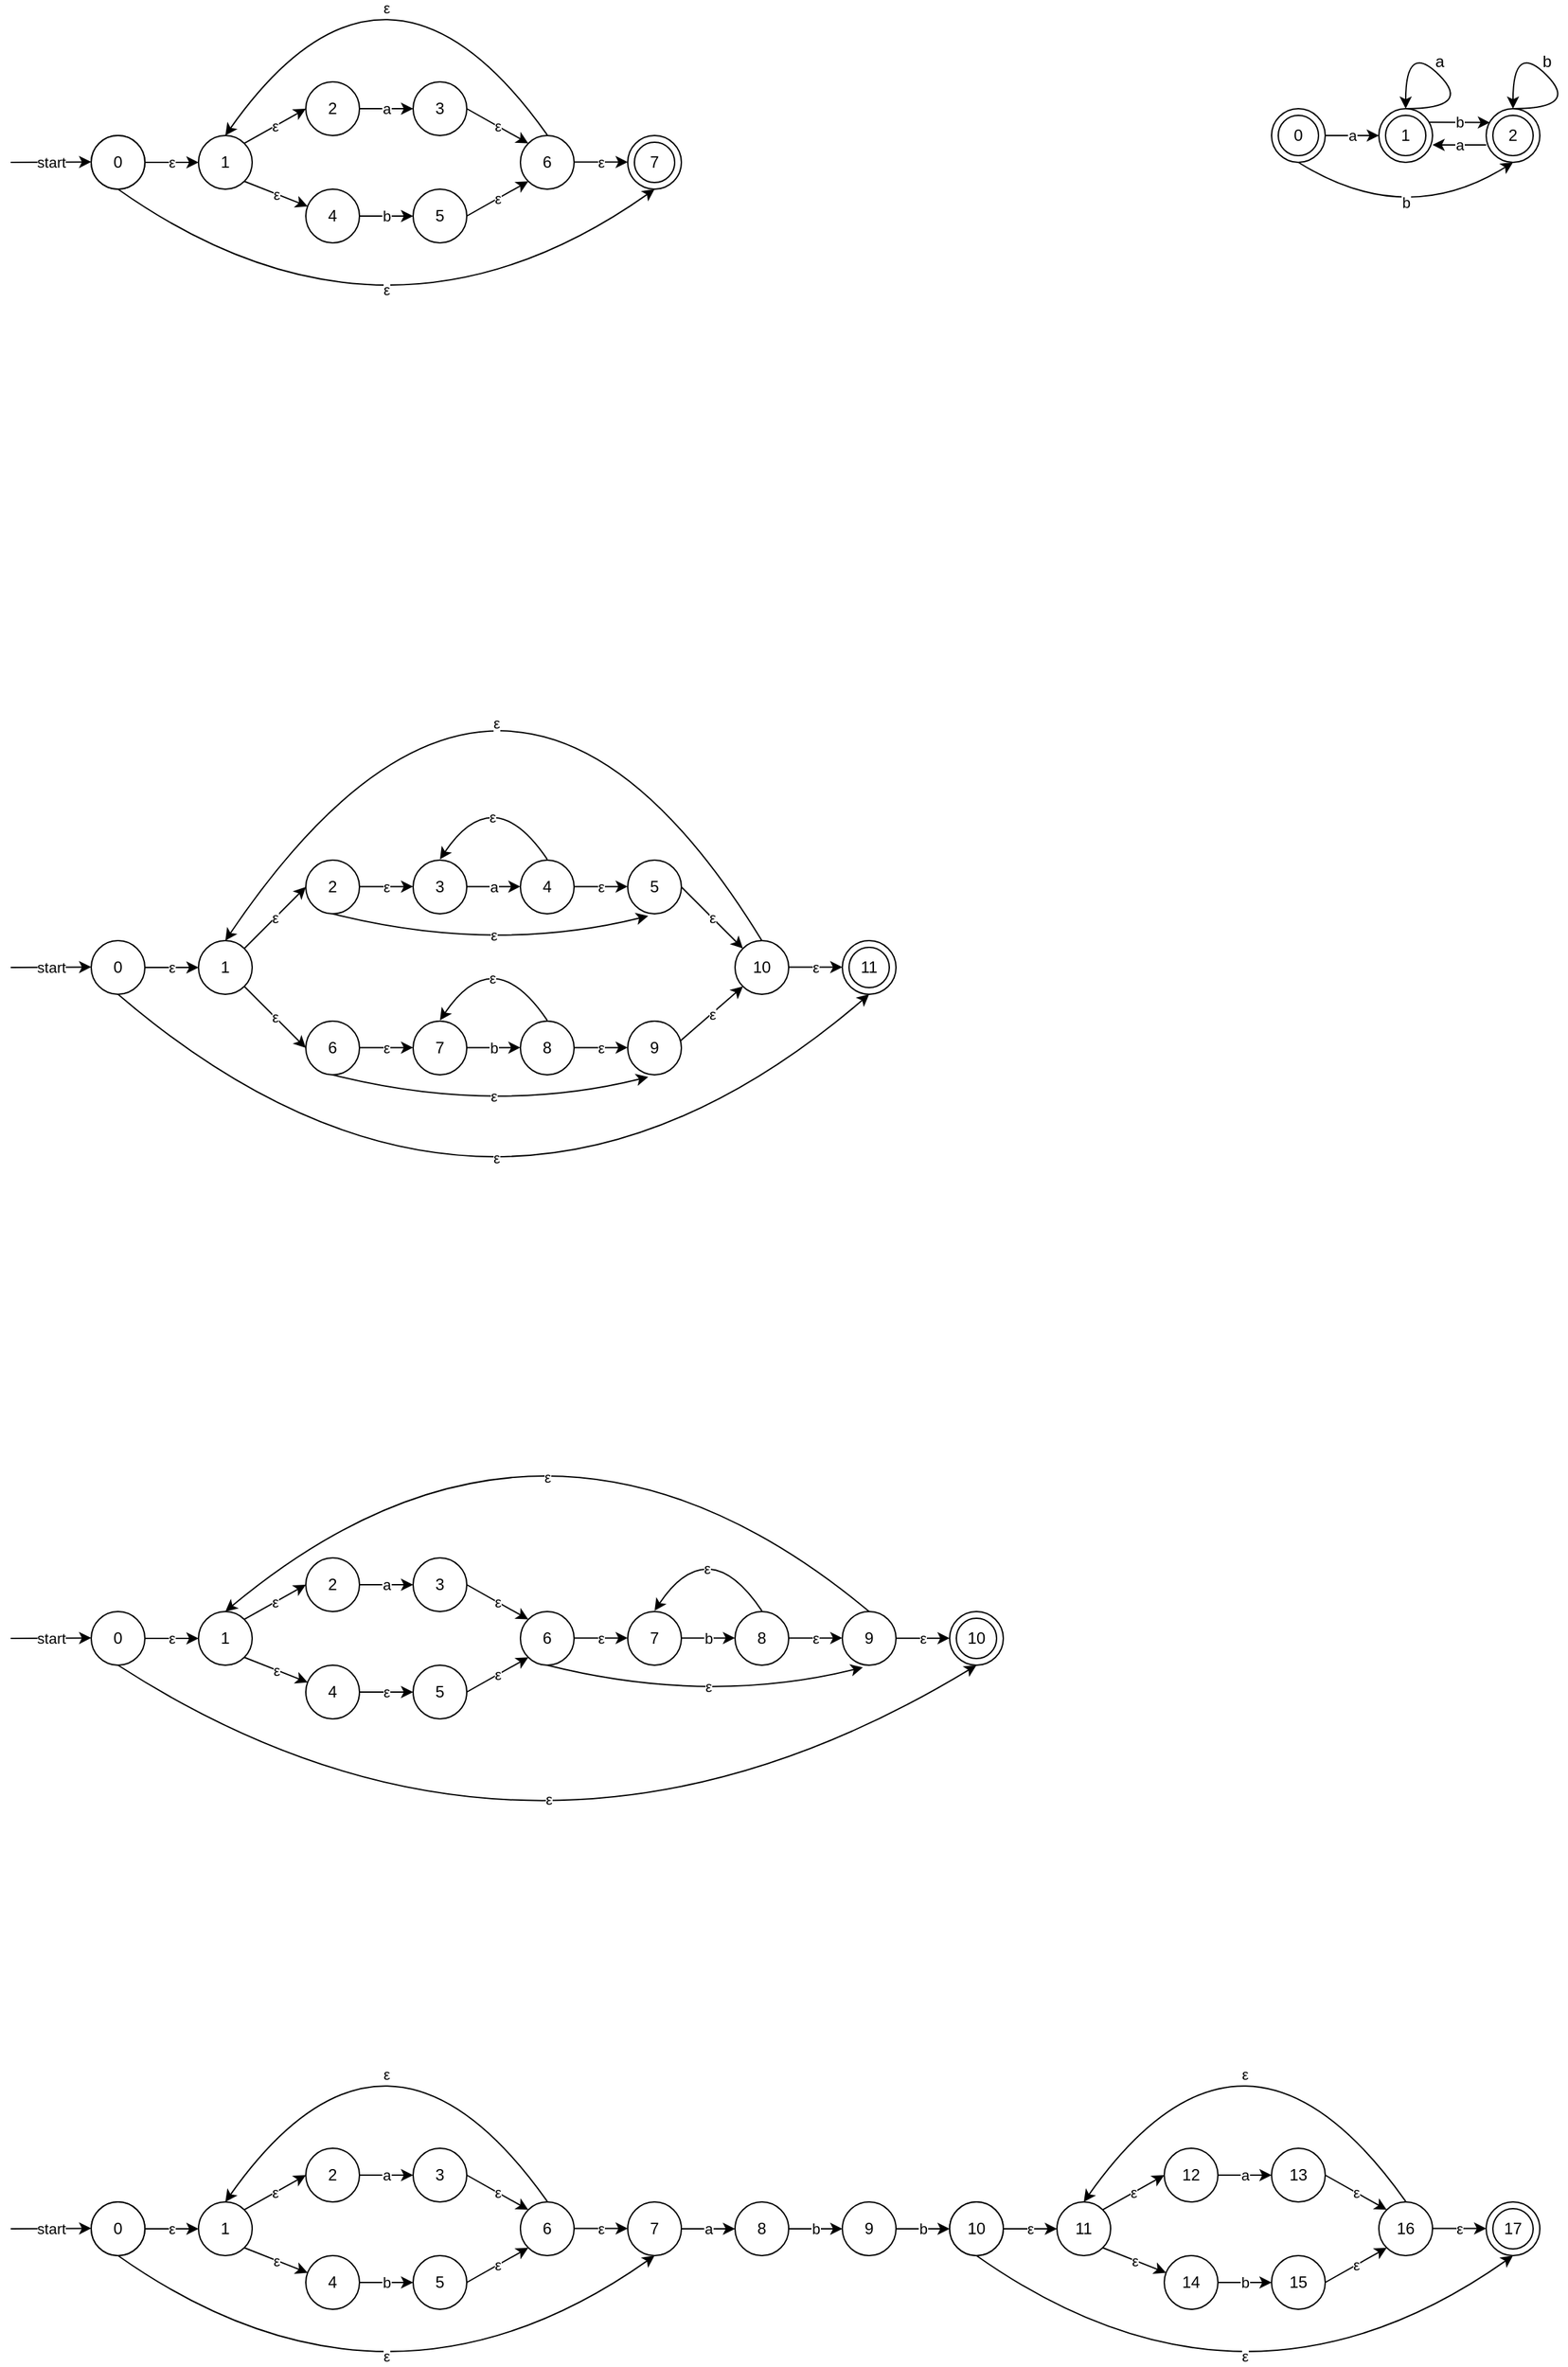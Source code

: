 <mxfile version="21.1.2" type="github">
  <diagram name="第 1 页" id="FzGQrjMJjPNIgCdw_Wz4">
    <mxGraphModel dx="366" dy="595" grid="1" gridSize="10" guides="1" tooltips="1" connect="1" arrows="1" fold="1" page="1" pageScale="1" pageWidth="827" pageHeight="1169" math="0" shadow="0">
      <root>
        <mxCell id="0" />
        <mxCell id="1" parent="0" />
        <mxCell id="OOd0eDpM8RUQgSAuVJhv-1" value="1" style="ellipse;whiteSpace=wrap;html=1;aspect=fixed;" parent="1" vertex="1">
          <mxGeometry x="200" y="140" width="40" height="40" as="geometry" />
        </mxCell>
        <mxCell id="OOd0eDpM8RUQgSAuVJhv-3" value="2" style="ellipse;whiteSpace=wrap;html=1;aspect=fixed;" parent="1" vertex="1">
          <mxGeometry x="280" y="100" width="40" height="40" as="geometry" />
        </mxCell>
        <mxCell id="OOd0eDpM8RUQgSAuVJhv-4" value="3" style="ellipse;whiteSpace=wrap;html=1;aspect=fixed;" parent="1" vertex="1">
          <mxGeometry x="360" y="100" width="40" height="40" as="geometry" />
        </mxCell>
        <mxCell id="OOd0eDpM8RUQgSAuVJhv-5" value="4" style="ellipse;whiteSpace=wrap;html=1;aspect=fixed;" parent="1" vertex="1">
          <mxGeometry x="280" y="180" width="40" height="40" as="geometry" />
        </mxCell>
        <mxCell id="OOd0eDpM8RUQgSAuVJhv-6" value="5" style="ellipse;whiteSpace=wrap;html=1;aspect=fixed;" parent="1" vertex="1">
          <mxGeometry x="360" y="180" width="40" height="40" as="geometry" />
        </mxCell>
        <mxCell id="OOd0eDpM8RUQgSAuVJhv-7" value="6" style="ellipse;whiteSpace=wrap;html=1;aspect=fixed;" parent="1" vertex="1">
          <mxGeometry x="440" y="140" width="40" height="40" as="geometry" />
        </mxCell>
        <mxCell id="OOd0eDpM8RUQgSAuVJhv-10" value="" style="endArrow=classic;html=1;rounded=0;entryX=0;entryY=0.5;entryDx=0;entryDy=0;exitX=1;exitY=0;exitDx=0;exitDy=0;" parent="1" source="OOd0eDpM8RUQgSAuVJhv-1" target="OOd0eDpM8RUQgSAuVJhv-3" edge="1">
          <mxGeometry relative="1" as="geometry">
            <mxPoint x="230" y="160" as="sourcePoint" />
            <mxPoint x="320" y="170" as="targetPoint" />
          </mxGeometry>
        </mxCell>
        <mxCell id="OOd0eDpM8RUQgSAuVJhv-11" value="ε" style="edgeLabel;resizable=0;html=1;align=center;verticalAlign=middle;" parent="OOd0eDpM8RUQgSAuVJhv-10" connectable="0" vertex="1">
          <mxGeometry relative="1" as="geometry" />
        </mxCell>
        <mxCell id="OOd0eDpM8RUQgSAuVJhv-12" value="" style="endArrow=classic;html=1;rounded=0;exitX=1;exitY=1;exitDx=0;exitDy=0;" parent="1" source="OOd0eDpM8RUQgSAuVJhv-1" target="OOd0eDpM8RUQgSAuVJhv-5" edge="1">
          <mxGeometry relative="1" as="geometry">
            <mxPoint x="234" y="173" as="sourcePoint" />
            <mxPoint x="280" y="147" as="targetPoint" />
          </mxGeometry>
        </mxCell>
        <mxCell id="OOd0eDpM8RUQgSAuVJhv-13" value="ε" style="edgeLabel;resizable=0;html=1;align=center;verticalAlign=middle;" parent="OOd0eDpM8RUQgSAuVJhv-12" connectable="0" vertex="1">
          <mxGeometry relative="1" as="geometry" />
        </mxCell>
        <mxCell id="OOd0eDpM8RUQgSAuVJhv-14" value="" style="endArrow=classic;html=1;rounded=0;entryX=0;entryY=0;entryDx=0;entryDy=0;exitX=1;exitY=0.5;exitDx=0;exitDy=0;" parent="1" source="OOd0eDpM8RUQgSAuVJhv-4" target="OOd0eDpM8RUQgSAuVJhv-7" edge="1">
          <mxGeometry relative="1" as="geometry">
            <mxPoint x="254" y="166" as="sourcePoint" />
            <mxPoint x="300" y="140" as="targetPoint" />
          </mxGeometry>
        </mxCell>
        <mxCell id="OOd0eDpM8RUQgSAuVJhv-15" value="ε" style="edgeLabel;resizable=0;html=1;align=center;verticalAlign=middle;" parent="OOd0eDpM8RUQgSAuVJhv-14" connectable="0" vertex="1">
          <mxGeometry relative="1" as="geometry" />
        </mxCell>
        <mxCell id="OOd0eDpM8RUQgSAuVJhv-16" value="" style="endArrow=classic;html=1;rounded=0;entryX=0;entryY=1;entryDx=0;entryDy=0;exitX=1;exitY=0.5;exitDx=0;exitDy=0;" parent="1" source="OOd0eDpM8RUQgSAuVJhv-6" target="OOd0eDpM8RUQgSAuVJhv-7" edge="1">
          <mxGeometry relative="1" as="geometry">
            <mxPoint x="264" y="176" as="sourcePoint" />
            <mxPoint x="310" y="150" as="targetPoint" />
          </mxGeometry>
        </mxCell>
        <mxCell id="OOd0eDpM8RUQgSAuVJhv-17" value="ε" style="edgeLabel;resizable=0;html=1;align=center;verticalAlign=middle;" parent="OOd0eDpM8RUQgSAuVJhv-16" connectable="0" vertex="1">
          <mxGeometry relative="1" as="geometry" />
        </mxCell>
        <mxCell id="OOd0eDpM8RUQgSAuVJhv-18" value="" style="endArrow=classic;html=1;rounded=0;entryX=0;entryY=0.5;entryDx=0;entryDy=0;exitX=1;exitY=0.5;exitDx=0;exitDy=0;" parent="1" source="OOd0eDpM8RUQgSAuVJhv-3" target="OOd0eDpM8RUQgSAuVJhv-4" edge="1">
          <mxGeometry relative="1" as="geometry">
            <mxPoint x="274" y="186" as="sourcePoint" />
            <mxPoint x="320" y="160" as="targetPoint" />
          </mxGeometry>
        </mxCell>
        <mxCell id="OOd0eDpM8RUQgSAuVJhv-19" value="a" style="edgeLabel;resizable=0;html=1;align=center;verticalAlign=middle;" parent="OOd0eDpM8RUQgSAuVJhv-18" connectable="0" vertex="1">
          <mxGeometry relative="1" as="geometry" />
        </mxCell>
        <mxCell id="OOd0eDpM8RUQgSAuVJhv-20" value="" style="endArrow=classic;html=1;rounded=0;entryX=0;entryY=0.5;entryDx=0;entryDy=0;" parent="1" target="OOd0eDpM8RUQgSAuVJhv-6" edge="1">
          <mxGeometry relative="1" as="geometry">
            <mxPoint x="320" y="200" as="sourcePoint" />
            <mxPoint x="330" y="170" as="targetPoint" />
          </mxGeometry>
        </mxCell>
        <mxCell id="OOd0eDpM8RUQgSAuVJhv-21" value="b" style="edgeLabel;resizable=0;html=1;align=center;verticalAlign=middle;" parent="OOd0eDpM8RUQgSAuVJhv-20" connectable="0" vertex="1">
          <mxGeometry relative="1" as="geometry" />
        </mxCell>
        <mxCell id="OOd0eDpM8RUQgSAuVJhv-22" value="" style="ellipse;whiteSpace=wrap;html=1;aspect=fixed;" parent="1" vertex="1">
          <mxGeometry x="120" y="140" width="40" height="40" as="geometry" />
        </mxCell>
        <mxCell id="OOd0eDpM8RUQgSAuVJhv-24" value="" style="ellipse;whiteSpace=wrap;html=1;aspect=fixed;" parent="1" vertex="1">
          <mxGeometry x="520" y="140" width="40" height="40" as="geometry" />
        </mxCell>
        <mxCell id="OOd0eDpM8RUQgSAuVJhv-23" value="7" style="ellipse;whiteSpace=wrap;html=1;aspect=fixed;" parent="1" vertex="1">
          <mxGeometry x="525" y="145" width="30" height="30" as="geometry" />
        </mxCell>
        <mxCell id="OOd0eDpM8RUQgSAuVJhv-25" value="" style="endArrow=classic;html=1;rounded=0;" parent="1" edge="1">
          <mxGeometry relative="1" as="geometry">
            <mxPoint x="160" y="160" as="sourcePoint" />
            <mxPoint x="200" y="160" as="targetPoint" />
          </mxGeometry>
        </mxCell>
        <mxCell id="OOd0eDpM8RUQgSAuVJhv-26" value="ε" style="edgeLabel;resizable=0;html=1;align=center;verticalAlign=middle;" parent="OOd0eDpM8RUQgSAuVJhv-25" connectable="0" vertex="1">
          <mxGeometry relative="1" as="geometry" />
        </mxCell>
        <mxCell id="OOd0eDpM8RUQgSAuVJhv-27" value="" style="endArrow=classic;html=1;rounded=0;" parent="1" edge="1">
          <mxGeometry relative="1" as="geometry">
            <mxPoint x="480" y="159.8" as="sourcePoint" />
            <mxPoint x="520" y="159.8" as="targetPoint" />
          </mxGeometry>
        </mxCell>
        <mxCell id="OOd0eDpM8RUQgSAuVJhv-28" value="ε" style="edgeLabel;resizable=0;html=1;align=center;verticalAlign=middle;" parent="OOd0eDpM8RUQgSAuVJhv-27" connectable="0" vertex="1">
          <mxGeometry relative="1" as="geometry" />
        </mxCell>
        <mxCell id="OOd0eDpM8RUQgSAuVJhv-29" value="" style="endArrow=classic;html=1;entryX=0.5;entryY=0;entryDx=0;entryDy=0;curved=1;" parent="1" target="OOd0eDpM8RUQgSAuVJhv-1" edge="1">
          <mxGeometry relative="1" as="geometry">
            <mxPoint x="460" y="139.6" as="sourcePoint" />
            <mxPoint x="500" y="139.6" as="targetPoint" />
            <Array as="points">
              <mxPoint x="340" y="-30" />
            </Array>
          </mxGeometry>
        </mxCell>
        <mxCell id="OOd0eDpM8RUQgSAuVJhv-30" value="ε" style="edgeLabel;resizable=0;html=1;align=center;verticalAlign=middle;" parent="OOd0eDpM8RUQgSAuVJhv-29" connectable="0" vertex="1">
          <mxGeometry relative="1" as="geometry">
            <mxPoint y="75" as="offset" />
          </mxGeometry>
        </mxCell>
        <mxCell id="OOd0eDpM8RUQgSAuVJhv-31" value="" style="endArrow=classic;html=1;exitX=0.5;exitY=1;exitDx=0;exitDy=0;entryX=0.5;entryY=1;entryDx=0;entryDy=0;curved=1;" parent="1" source="OOd0eDpM8RUQgSAuVJhv-22" target="OOd0eDpM8RUQgSAuVJhv-24" edge="1">
          <mxGeometry relative="1" as="geometry">
            <mxPoint x="260" y="131" as="sourcePoint" />
            <mxPoint x="360" y="131" as="targetPoint" />
            <Array as="points">
              <mxPoint x="340" y="321" />
            </Array>
          </mxGeometry>
        </mxCell>
        <mxCell id="OOd0eDpM8RUQgSAuVJhv-32" value="ε" style="edgeLabel;resizable=0;html=1;align=center;verticalAlign=middle;" parent="OOd0eDpM8RUQgSAuVJhv-31" connectable="0" vertex="1">
          <mxGeometry relative="1" as="geometry">
            <mxPoint y="-66" as="offset" />
          </mxGeometry>
        </mxCell>
        <mxCell id="OOd0eDpM8RUQgSAuVJhv-33" value="" style="endArrow=classic;html=1;rounded=0;" parent="1" edge="1">
          <mxGeometry relative="1" as="geometry">
            <mxPoint x="60" y="160" as="sourcePoint" />
            <mxPoint x="120" y="159.66" as="targetPoint" />
          </mxGeometry>
        </mxCell>
        <mxCell id="OOd0eDpM8RUQgSAuVJhv-34" value="start" style="edgeLabel;resizable=0;html=1;align=center;verticalAlign=middle;" parent="OOd0eDpM8RUQgSAuVJhv-33" connectable="0" vertex="1">
          <mxGeometry relative="1" as="geometry">
            <mxPoint as="offset" />
          </mxGeometry>
        </mxCell>
        <mxCell id="OOd0eDpM8RUQgSAuVJhv-121" value="start" style="edgeLabel;resizable=0;html=1;align=center;verticalAlign=middle;" parent="OOd0eDpM8RUQgSAuVJhv-33" connectable="0" vertex="1">
          <mxGeometry relative="1" as="geometry">
            <mxPoint as="offset" />
          </mxGeometry>
        </mxCell>
        <mxCell id="OOd0eDpM8RUQgSAuVJhv-65" value="3" style="ellipse;whiteSpace=wrap;html=1;aspect=fixed;" parent="1" vertex="1">
          <mxGeometry x="360" y="680.0" width="40" height="40" as="geometry" />
        </mxCell>
        <mxCell id="OOd0eDpM8RUQgSAuVJhv-66" value="4" style="ellipse;whiteSpace=wrap;html=1;aspect=fixed;" parent="1" vertex="1">
          <mxGeometry x="440" y="680.0" width="40" height="40" as="geometry" />
        </mxCell>
        <mxCell id="OOd0eDpM8RUQgSAuVJhv-67" value="" style="endArrow=classic;html=1;rounded=0;entryX=0;entryY=0.5;entryDx=0;entryDy=0;exitX=1;exitY=0.5;exitDx=0;exitDy=0;" parent="1" edge="1">
          <mxGeometry relative="1" as="geometry">
            <mxPoint x="400" y="699.71" as="sourcePoint" />
            <mxPoint x="440" y="699.71" as="targetPoint" />
          </mxGeometry>
        </mxCell>
        <mxCell id="OOd0eDpM8RUQgSAuVJhv-68" value="a" style="edgeLabel;resizable=0;html=1;align=center;verticalAlign=middle;" parent="OOd0eDpM8RUQgSAuVJhv-67" connectable="0" vertex="1">
          <mxGeometry relative="1" as="geometry" />
        </mxCell>
        <mxCell id="OOd0eDpM8RUQgSAuVJhv-69" value="2" style="ellipse;whiteSpace=wrap;html=1;aspect=fixed;" parent="1" vertex="1">
          <mxGeometry x="280" y="680.0" width="40" height="40" as="geometry" />
        </mxCell>
        <mxCell id="OOd0eDpM8RUQgSAuVJhv-70" value="5" style="ellipse;whiteSpace=wrap;html=1;aspect=fixed;" parent="1" vertex="1">
          <mxGeometry x="520" y="680.0" width="40" height="40" as="geometry" />
        </mxCell>
        <mxCell id="OOd0eDpM8RUQgSAuVJhv-72" value="" style="endArrow=classic;html=1;rounded=0;" parent="1" edge="1">
          <mxGeometry relative="1" as="geometry">
            <mxPoint x="320" y="699.71" as="sourcePoint" />
            <mxPoint x="360" y="699.71" as="targetPoint" />
          </mxGeometry>
        </mxCell>
        <mxCell id="OOd0eDpM8RUQgSAuVJhv-73" value="ε" style="edgeLabel;resizable=0;html=1;align=center;verticalAlign=middle;" parent="OOd0eDpM8RUQgSAuVJhv-72" connectable="0" vertex="1">
          <mxGeometry relative="1" as="geometry" />
        </mxCell>
        <mxCell id="OOd0eDpM8RUQgSAuVJhv-74" value="" style="endArrow=classic;html=1;rounded=0;" parent="1" edge="1">
          <mxGeometry relative="1" as="geometry">
            <mxPoint x="480" y="699.71" as="sourcePoint" />
            <mxPoint x="520" y="699.71" as="targetPoint" />
          </mxGeometry>
        </mxCell>
        <mxCell id="OOd0eDpM8RUQgSAuVJhv-75" value="ε" style="edgeLabel;resizable=0;html=1;align=center;verticalAlign=middle;" parent="OOd0eDpM8RUQgSAuVJhv-74" connectable="0" vertex="1">
          <mxGeometry relative="1" as="geometry" />
        </mxCell>
        <mxCell id="OOd0eDpM8RUQgSAuVJhv-79" value="" style="endArrow=classic;html=1;exitX=0.5;exitY=0;exitDx=0;exitDy=0;entryX=0.5;entryY=0;entryDx=0;entryDy=0;curved=1;" parent="1" edge="1">
          <mxGeometry relative="1" as="geometry">
            <mxPoint x="460" y="679.43" as="sourcePoint" />
            <mxPoint x="380" y="679.43" as="targetPoint" />
            <Array as="points">
              <mxPoint x="420" y="620" />
            </Array>
          </mxGeometry>
        </mxCell>
        <mxCell id="OOd0eDpM8RUQgSAuVJhv-80" value="ε" style="edgeLabel;resizable=0;html=1;align=center;verticalAlign=middle;" parent="OOd0eDpM8RUQgSAuVJhv-79" connectable="0" vertex="1">
          <mxGeometry relative="1" as="geometry">
            <mxPoint x="-1" y="28" as="offset" />
          </mxGeometry>
        </mxCell>
        <mxCell id="OOd0eDpM8RUQgSAuVJhv-81" value="" style="endArrow=classic;html=1;entryX=0.382;entryY=1.039;entryDx=0;entryDy=0;entryPerimeter=0;curved=1;" parent="1" target="OOd0eDpM8RUQgSAuVJhv-70" edge="1">
          <mxGeometry relative="1" as="geometry">
            <mxPoint x="300" y="720" as="sourcePoint" />
            <mxPoint x="400" y="720" as="targetPoint" />
            <Array as="points">
              <mxPoint x="420" y="750" />
            </Array>
          </mxGeometry>
        </mxCell>
        <mxCell id="OOd0eDpM8RUQgSAuVJhv-82" value="ε" style="edgeLabel;resizable=0;html=1;align=center;verticalAlign=middle;" parent="OOd0eDpM8RUQgSAuVJhv-81" connectable="0" vertex="1">
          <mxGeometry relative="1" as="geometry">
            <mxPoint x="2" y="-14" as="offset" />
          </mxGeometry>
        </mxCell>
        <mxCell id="OOd0eDpM8RUQgSAuVJhv-96" value="7" style="ellipse;whiteSpace=wrap;html=1;aspect=fixed;" parent="1" vertex="1">
          <mxGeometry x="360" y="800.0" width="40" height="40" as="geometry" />
        </mxCell>
        <mxCell id="OOd0eDpM8RUQgSAuVJhv-97" value="8" style="ellipse;whiteSpace=wrap;html=1;aspect=fixed;" parent="1" vertex="1">
          <mxGeometry x="440" y="800.0" width="40" height="40" as="geometry" />
        </mxCell>
        <mxCell id="OOd0eDpM8RUQgSAuVJhv-98" value="" style="endArrow=classic;html=1;rounded=0;entryX=0;entryY=0.5;entryDx=0;entryDy=0;exitX=1;exitY=0.5;exitDx=0;exitDy=0;" parent="1" edge="1">
          <mxGeometry relative="1" as="geometry">
            <mxPoint x="400" y="819.71" as="sourcePoint" />
            <mxPoint x="440" y="819.71" as="targetPoint" />
          </mxGeometry>
        </mxCell>
        <mxCell id="OOd0eDpM8RUQgSAuVJhv-99" value="b" style="edgeLabel;resizable=0;html=1;align=center;verticalAlign=middle;" parent="OOd0eDpM8RUQgSAuVJhv-98" connectable="0" vertex="1">
          <mxGeometry relative="1" as="geometry" />
        </mxCell>
        <mxCell id="OOd0eDpM8RUQgSAuVJhv-100" value="6" style="ellipse;whiteSpace=wrap;html=1;aspect=fixed;" parent="1" vertex="1">
          <mxGeometry x="280" y="800.0" width="40" height="40" as="geometry" />
        </mxCell>
        <mxCell id="OOd0eDpM8RUQgSAuVJhv-101" value="9" style="ellipse;whiteSpace=wrap;html=1;aspect=fixed;" parent="1" vertex="1">
          <mxGeometry x="520" y="800.0" width="40" height="40" as="geometry" />
        </mxCell>
        <mxCell id="OOd0eDpM8RUQgSAuVJhv-102" value="" style="endArrow=classic;html=1;rounded=0;" parent="1" edge="1">
          <mxGeometry relative="1" as="geometry">
            <mxPoint x="320" y="819.71" as="sourcePoint" />
            <mxPoint x="360" y="819.71" as="targetPoint" />
          </mxGeometry>
        </mxCell>
        <mxCell id="OOd0eDpM8RUQgSAuVJhv-103" value="ε" style="edgeLabel;resizable=0;html=1;align=center;verticalAlign=middle;" parent="OOd0eDpM8RUQgSAuVJhv-102" connectable="0" vertex="1">
          <mxGeometry relative="1" as="geometry" />
        </mxCell>
        <mxCell id="OOd0eDpM8RUQgSAuVJhv-104" value="" style="endArrow=classic;html=1;rounded=0;" parent="1" edge="1">
          <mxGeometry relative="1" as="geometry">
            <mxPoint x="480" y="819.71" as="sourcePoint" />
            <mxPoint x="520" y="819.71" as="targetPoint" />
          </mxGeometry>
        </mxCell>
        <mxCell id="OOd0eDpM8RUQgSAuVJhv-105" value="ε" style="edgeLabel;resizable=0;html=1;align=center;verticalAlign=middle;" parent="OOd0eDpM8RUQgSAuVJhv-104" connectable="0" vertex="1">
          <mxGeometry relative="1" as="geometry" />
        </mxCell>
        <mxCell id="OOd0eDpM8RUQgSAuVJhv-106" value="" style="endArrow=classic;html=1;exitX=0.5;exitY=0;exitDx=0;exitDy=0;entryX=0.5;entryY=0;entryDx=0;entryDy=0;curved=1;" parent="1" edge="1">
          <mxGeometry relative="1" as="geometry">
            <mxPoint x="460" y="799.43" as="sourcePoint" />
            <mxPoint x="380" y="799.43" as="targetPoint" />
            <Array as="points">
              <mxPoint x="420" y="740" />
            </Array>
          </mxGeometry>
        </mxCell>
        <mxCell id="OOd0eDpM8RUQgSAuVJhv-107" value="ε" style="edgeLabel;resizable=0;html=1;align=center;verticalAlign=middle;" parent="OOd0eDpM8RUQgSAuVJhv-106" connectable="0" vertex="1">
          <mxGeometry relative="1" as="geometry">
            <mxPoint x="-1" y="28" as="offset" />
          </mxGeometry>
        </mxCell>
        <mxCell id="OOd0eDpM8RUQgSAuVJhv-108" value="" style="endArrow=classic;html=1;entryX=0.382;entryY=1.039;entryDx=0;entryDy=0;entryPerimeter=0;curved=1;" parent="1" target="OOd0eDpM8RUQgSAuVJhv-101" edge="1">
          <mxGeometry relative="1" as="geometry">
            <mxPoint x="300" y="840" as="sourcePoint" />
            <mxPoint x="400" y="840" as="targetPoint" />
            <Array as="points">
              <mxPoint x="420" y="870" />
            </Array>
          </mxGeometry>
        </mxCell>
        <mxCell id="OOd0eDpM8RUQgSAuVJhv-109" value="ε" style="edgeLabel;resizable=0;html=1;align=center;verticalAlign=middle;" parent="OOd0eDpM8RUQgSAuVJhv-108" connectable="0" vertex="1">
          <mxGeometry relative="1" as="geometry">
            <mxPoint x="2" y="-14" as="offset" />
          </mxGeometry>
        </mxCell>
        <mxCell id="OOd0eDpM8RUQgSAuVJhv-110" value="1" style="ellipse;whiteSpace=wrap;html=1;aspect=fixed;" parent="1" vertex="1">
          <mxGeometry x="200" y="740" width="40" height="40" as="geometry" />
        </mxCell>
        <mxCell id="OOd0eDpM8RUQgSAuVJhv-111" value="" style="endArrow=classic;html=1;rounded=0;entryX=0;entryY=0.5;entryDx=0;entryDy=0;exitX=1;exitY=0;exitDx=0;exitDy=0;" parent="1" source="OOd0eDpM8RUQgSAuVJhv-110" target="OOd0eDpM8RUQgSAuVJhv-69" edge="1">
          <mxGeometry relative="1" as="geometry">
            <mxPoint x="210" y="760" as="sourcePoint" />
            <mxPoint x="260" y="720" as="targetPoint" />
          </mxGeometry>
        </mxCell>
        <mxCell id="OOd0eDpM8RUQgSAuVJhv-112" value="ε" style="edgeLabel;resizable=0;html=1;align=center;verticalAlign=middle;" parent="OOd0eDpM8RUQgSAuVJhv-111" connectable="0" vertex="1">
          <mxGeometry relative="1" as="geometry" />
        </mxCell>
        <mxCell id="OOd0eDpM8RUQgSAuVJhv-113" value="" style="endArrow=classic;html=1;rounded=0;exitX=1;exitY=1;exitDx=0;exitDy=0;entryX=0;entryY=0.5;entryDx=0;entryDy=0;" parent="1" source="OOd0eDpM8RUQgSAuVJhv-110" target="OOd0eDpM8RUQgSAuVJhv-100" edge="1">
          <mxGeometry relative="1" as="geometry">
            <mxPoint x="214" y="773" as="sourcePoint" />
            <mxPoint x="261" y="793" as="targetPoint" />
          </mxGeometry>
        </mxCell>
        <mxCell id="OOd0eDpM8RUQgSAuVJhv-114" value="ε" style="edgeLabel;resizable=0;html=1;align=center;verticalAlign=middle;" parent="OOd0eDpM8RUQgSAuVJhv-113" connectable="0" vertex="1">
          <mxGeometry relative="1" as="geometry" />
        </mxCell>
        <mxCell id="OOd0eDpM8RUQgSAuVJhv-115" value="10" style="ellipse;whiteSpace=wrap;html=1;aspect=fixed;" parent="1" vertex="1">
          <mxGeometry x="600" y="740" width="40" height="40" as="geometry" />
        </mxCell>
        <mxCell id="OOd0eDpM8RUQgSAuVJhv-116" value="" style="endArrow=classic;html=1;rounded=0;entryX=0;entryY=0;entryDx=0;entryDy=0;exitX=1;exitY=0.5;exitDx=0;exitDy=0;" parent="1" source="OOd0eDpM8RUQgSAuVJhv-70" target="OOd0eDpM8RUQgSAuVJhv-115" edge="1">
          <mxGeometry relative="1" as="geometry">
            <mxPoint x="570" y="720" as="sourcePoint" />
            <mxPoint x="470" y="740" as="targetPoint" />
          </mxGeometry>
        </mxCell>
        <mxCell id="OOd0eDpM8RUQgSAuVJhv-117" value="ε" style="edgeLabel;resizable=0;html=1;align=center;verticalAlign=middle;" parent="OOd0eDpM8RUQgSAuVJhv-116" connectable="0" vertex="1">
          <mxGeometry relative="1" as="geometry" />
        </mxCell>
        <mxCell id="OOd0eDpM8RUQgSAuVJhv-118" value="" style="endArrow=classic;html=1;rounded=0;entryX=0;entryY=1;entryDx=0;entryDy=0;exitX=0.982;exitY=0.368;exitDx=0;exitDy=0;exitPerimeter=0;" parent="1" source="OOd0eDpM8RUQgSAuVJhv-101" target="OOd0eDpM8RUQgSAuVJhv-115" edge="1">
          <mxGeometry relative="1" as="geometry">
            <mxPoint x="570" y="800" as="sourcePoint" />
            <mxPoint x="480" y="750" as="targetPoint" />
          </mxGeometry>
        </mxCell>
        <mxCell id="OOd0eDpM8RUQgSAuVJhv-119" value="ε" style="edgeLabel;resizable=0;html=1;align=center;verticalAlign=middle;" parent="OOd0eDpM8RUQgSAuVJhv-118" connectable="0" vertex="1">
          <mxGeometry relative="1" as="geometry" />
        </mxCell>
        <mxCell id="OOd0eDpM8RUQgSAuVJhv-120" value="0" style="ellipse;whiteSpace=wrap;html=1;aspect=fixed;" parent="1" vertex="1">
          <mxGeometry x="120" y="140" width="40" height="40" as="geometry" />
        </mxCell>
        <mxCell id="OOd0eDpM8RUQgSAuVJhv-122" value="" style="endArrow=classic;html=1;rounded=0;" parent="1" edge="1">
          <mxGeometry relative="1" as="geometry">
            <mxPoint x="160" y="760" as="sourcePoint" />
            <mxPoint x="200" y="760" as="targetPoint" />
          </mxGeometry>
        </mxCell>
        <mxCell id="OOd0eDpM8RUQgSAuVJhv-123" value="ε" style="edgeLabel;resizable=0;html=1;align=center;verticalAlign=middle;" parent="OOd0eDpM8RUQgSAuVJhv-122" connectable="0" vertex="1">
          <mxGeometry relative="1" as="geometry" />
        </mxCell>
        <mxCell id="OOd0eDpM8RUQgSAuVJhv-124" value="" style="endArrow=classic;html=1;rounded=0;" parent="1" edge="1">
          <mxGeometry relative="1" as="geometry">
            <mxPoint x="60" y="760" as="sourcePoint" />
            <mxPoint x="120" y="759.66" as="targetPoint" />
          </mxGeometry>
        </mxCell>
        <mxCell id="OOd0eDpM8RUQgSAuVJhv-125" value="start" style="edgeLabel;resizable=0;html=1;align=center;verticalAlign=middle;" parent="OOd0eDpM8RUQgSAuVJhv-124" connectable="0" vertex="1">
          <mxGeometry relative="1" as="geometry">
            <mxPoint as="offset" />
          </mxGeometry>
        </mxCell>
        <mxCell id="OOd0eDpM8RUQgSAuVJhv-126" value="start" style="edgeLabel;resizable=0;html=1;align=center;verticalAlign=middle;" parent="OOd0eDpM8RUQgSAuVJhv-124" connectable="0" vertex="1">
          <mxGeometry relative="1" as="geometry">
            <mxPoint as="offset" />
          </mxGeometry>
        </mxCell>
        <mxCell id="OOd0eDpM8RUQgSAuVJhv-127" value="0" style="ellipse;whiteSpace=wrap;html=1;aspect=fixed;" parent="1" vertex="1">
          <mxGeometry x="120" y="740" width="40" height="40" as="geometry" />
        </mxCell>
        <mxCell id="OOd0eDpM8RUQgSAuVJhv-128" value="" style="ellipse;whiteSpace=wrap;html=1;aspect=fixed;" parent="1" vertex="1">
          <mxGeometry x="680" y="740" width="40" height="40" as="geometry" />
        </mxCell>
        <mxCell id="OOd0eDpM8RUQgSAuVJhv-129" value="11" style="ellipse;whiteSpace=wrap;html=1;aspect=fixed;" parent="1" vertex="1">
          <mxGeometry x="685" y="745" width="30" height="30" as="geometry" />
        </mxCell>
        <mxCell id="OOd0eDpM8RUQgSAuVJhv-130" value="" style="endArrow=classic;html=1;rounded=0;" parent="1" edge="1">
          <mxGeometry relative="1" as="geometry">
            <mxPoint x="640" y="759.8" as="sourcePoint" />
            <mxPoint x="680" y="759.8" as="targetPoint" />
          </mxGeometry>
        </mxCell>
        <mxCell id="OOd0eDpM8RUQgSAuVJhv-131" value="ε" style="edgeLabel;resizable=0;html=1;align=center;verticalAlign=middle;" parent="OOd0eDpM8RUQgSAuVJhv-130" connectable="0" vertex="1">
          <mxGeometry relative="1" as="geometry" />
        </mxCell>
        <mxCell id="OOd0eDpM8RUQgSAuVJhv-132" value="" style="endArrow=classic;html=1;exitX=0.5;exitY=0;exitDx=0;exitDy=0;entryX=0.5;entryY=0;entryDx=0;entryDy=0;curved=1;" parent="1" source="OOd0eDpM8RUQgSAuVJhv-115" target="OOd0eDpM8RUQgSAuVJhv-110" edge="1">
          <mxGeometry relative="1" as="geometry">
            <mxPoint x="330" y="550" as="sourcePoint" />
            <mxPoint x="430" y="550" as="targetPoint" />
            <Array as="points">
              <mxPoint x="430" y="430" />
            </Array>
          </mxGeometry>
        </mxCell>
        <mxCell id="OOd0eDpM8RUQgSAuVJhv-133" value="ε" style="edgeLabel;resizable=0;html=1;align=center;verticalAlign=middle;" parent="OOd0eDpM8RUQgSAuVJhv-132" connectable="0" vertex="1">
          <mxGeometry relative="1" as="geometry">
            <mxPoint x="-5" y="143" as="offset" />
          </mxGeometry>
        </mxCell>
        <mxCell id="OOd0eDpM8RUQgSAuVJhv-134" value="" style="endArrow=classic;html=1;entryX=0.5;entryY=1;entryDx=0;entryDy=0;curved=1;exitX=0.5;exitY=1;exitDx=0;exitDy=0;" parent="1" source="OOd0eDpM8RUQgSAuVJhv-127" target="OOd0eDpM8RUQgSAuVJhv-128" edge="1">
          <mxGeometry relative="1" as="geometry">
            <mxPoint x="120" y="780" as="sourcePoint" />
            <mxPoint x="220" y="780" as="targetPoint" />
            <Array as="points">
              <mxPoint x="420" y="1020" />
            </Array>
          </mxGeometry>
        </mxCell>
        <mxCell id="OOd0eDpM8RUQgSAuVJhv-135" value="ε" style="edgeLabel;resizable=0;html=1;align=center;verticalAlign=middle;" parent="OOd0eDpM8RUQgSAuVJhv-134" connectable="0" vertex="1">
          <mxGeometry relative="1" as="geometry">
            <mxPoint x="2" y="-118" as="offset" />
          </mxGeometry>
        </mxCell>
        <mxCell id="OOd0eDpM8RUQgSAuVJhv-137" value="1" style="ellipse;whiteSpace=wrap;html=1;aspect=fixed;" parent="1" vertex="1">
          <mxGeometry x="200" y="1240" width="40" height="40" as="geometry" />
        </mxCell>
        <mxCell id="OOd0eDpM8RUQgSAuVJhv-138" value="2" style="ellipse;whiteSpace=wrap;html=1;aspect=fixed;" parent="1" vertex="1">
          <mxGeometry x="280" y="1200" width="40" height="40" as="geometry" />
        </mxCell>
        <mxCell id="OOd0eDpM8RUQgSAuVJhv-139" value="3" style="ellipse;whiteSpace=wrap;html=1;aspect=fixed;" parent="1" vertex="1">
          <mxGeometry x="360" y="1200" width="40" height="40" as="geometry" />
        </mxCell>
        <mxCell id="OOd0eDpM8RUQgSAuVJhv-140" value="4" style="ellipse;whiteSpace=wrap;html=1;aspect=fixed;" parent="1" vertex="1">
          <mxGeometry x="280" y="1280" width="40" height="40" as="geometry" />
        </mxCell>
        <mxCell id="OOd0eDpM8RUQgSAuVJhv-141" value="5" style="ellipse;whiteSpace=wrap;html=1;aspect=fixed;" parent="1" vertex="1">
          <mxGeometry x="360" y="1280" width="40" height="40" as="geometry" />
        </mxCell>
        <mxCell id="OOd0eDpM8RUQgSAuVJhv-142" value="6" style="ellipse;whiteSpace=wrap;html=1;aspect=fixed;" parent="1" vertex="1">
          <mxGeometry x="440" y="1240" width="40" height="40" as="geometry" />
        </mxCell>
        <mxCell id="OOd0eDpM8RUQgSAuVJhv-143" value="" style="endArrow=classic;html=1;rounded=0;entryX=0;entryY=0.5;entryDx=0;entryDy=0;exitX=1;exitY=0;exitDx=0;exitDy=0;" parent="1" source="OOd0eDpM8RUQgSAuVJhv-137" target="OOd0eDpM8RUQgSAuVJhv-138" edge="1">
          <mxGeometry relative="1" as="geometry">
            <mxPoint x="230" y="1260" as="sourcePoint" />
            <mxPoint x="320" y="1270" as="targetPoint" />
          </mxGeometry>
        </mxCell>
        <mxCell id="OOd0eDpM8RUQgSAuVJhv-144" value="ε" style="edgeLabel;resizable=0;html=1;align=center;verticalAlign=middle;" parent="OOd0eDpM8RUQgSAuVJhv-143" connectable="0" vertex="1">
          <mxGeometry relative="1" as="geometry" />
        </mxCell>
        <mxCell id="OOd0eDpM8RUQgSAuVJhv-145" value="" style="endArrow=classic;html=1;rounded=0;exitX=1;exitY=1;exitDx=0;exitDy=0;" parent="1" source="OOd0eDpM8RUQgSAuVJhv-137" target="OOd0eDpM8RUQgSAuVJhv-140" edge="1">
          <mxGeometry relative="1" as="geometry">
            <mxPoint x="234" y="1273" as="sourcePoint" />
            <mxPoint x="280" y="1247" as="targetPoint" />
          </mxGeometry>
        </mxCell>
        <mxCell id="OOd0eDpM8RUQgSAuVJhv-146" value="ε" style="edgeLabel;resizable=0;html=1;align=center;verticalAlign=middle;" parent="OOd0eDpM8RUQgSAuVJhv-145" connectable="0" vertex="1">
          <mxGeometry relative="1" as="geometry" />
        </mxCell>
        <mxCell id="OOd0eDpM8RUQgSAuVJhv-147" value="" style="endArrow=classic;html=1;rounded=0;entryX=0;entryY=0;entryDx=0;entryDy=0;exitX=1;exitY=0.5;exitDx=0;exitDy=0;" parent="1" source="OOd0eDpM8RUQgSAuVJhv-139" target="OOd0eDpM8RUQgSAuVJhv-142" edge="1">
          <mxGeometry relative="1" as="geometry">
            <mxPoint x="254" y="1266" as="sourcePoint" />
            <mxPoint x="300" y="1240" as="targetPoint" />
          </mxGeometry>
        </mxCell>
        <mxCell id="OOd0eDpM8RUQgSAuVJhv-148" value="ε" style="edgeLabel;resizable=0;html=1;align=center;verticalAlign=middle;" parent="OOd0eDpM8RUQgSAuVJhv-147" connectable="0" vertex="1">
          <mxGeometry relative="1" as="geometry" />
        </mxCell>
        <mxCell id="OOd0eDpM8RUQgSAuVJhv-149" value="" style="endArrow=classic;html=1;rounded=0;entryX=0;entryY=1;entryDx=0;entryDy=0;exitX=1;exitY=0.5;exitDx=0;exitDy=0;" parent="1" source="OOd0eDpM8RUQgSAuVJhv-141" target="OOd0eDpM8RUQgSAuVJhv-142" edge="1">
          <mxGeometry relative="1" as="geometry">
            <mxPoint x="264" y="1276" as="sourcePoint" />
            <mxPoint x="310" y="1250" as="targetPoint" />
          </mxGeometry>
        </mxCell>
        <mxCell id="OOd0eDpM8RUQgSAuVJhv-150" value="ε" style="edgeLabel;resizable=0;html=1;align=center;verticalAlign=middle;" parent="OOd0eDpM8RUQgSAuVJhv-149" connectable="0" vertex="1">
          <mxGeometry relative="1" as="geometry" />
        </mxCell>
        <mxCell id="OOd0eDpM8RUQgSAuVJhv-151" value="" style="endArrow=classic;html=1;rounded=0;entryX=0;entryY=0.5;entryDx=0;entryDy=0;exitX=1;exitY=0.5;exitDx=0;exitDy=0;" parent="1" source="OOd0eDpM8RUQgSAuVJhv-138" target="OOd0eDpM8RUQgSAuVJhv-139" edge="1">
          <mxGeometry relative="1" as="geometry">
            <mxPoint x="274" y="1286" as="sourcePoint" />
            <mxPoint x="320" y="1260" as="targetPoint" />
          </mxGeometry>
        </mxCell>
        <mxCell id="OOd0eDpM8RUQgSAuVJhv-152" value="a" style="edgeLabel;resizable=0;html=1;align=center;verticalAlign=middle;" parent="OOd0eDpM8RUQgSAuVJhv-151" connectable="0" vertex="1">
          <mxGeometry relative="1" as="geometry" />
        </mxCell>
        <mxCell id="OOd0eDpM8RUQgSAuVJhv-153" value="" style="endArrow=classic;html=1;rounded=0;entryX=0;entryY=0.5;entryDx=0;entryDy=0;" parent="1" target="OOd0eDpM8RUQgSAuVJhv-141" edge="1">
          <mxGeometry relative="1" as="geometry">
            <mxPoint x="320" y="1300" as="sourcePoint" />
            <mxPoint x="330" y="1270" as="targetPoint" />
          </mxGeometry>
        </mxCell>
        <mxCell id="OOd0eDpM8RUQgSAuVJhv-154" value="ε" style="edgeLabel;resizable=0;html=1;align=center;verticalAlign=middle;" parent="OOd0eDpM8RUQgSAuVJhv-153" connectable="0" vertex="1">
          <mxGeometry relative="1" as="geometry" />
        </mxCell>
        <mxCell id="OOd0eDpM8RUQgSAuVJhv-156" value="7" style="ellipse;whiteSpace=wrap;html=1;aspect=fixed;" parent="1" vertex="1">
          <mxGeometry x="520" y="1240" width="40" height="40" as="geometry" />
        </mxCell>
        <mxCell id="OOd0eDpM8RUQgSAuVJhv-157" value="8" style="ellipse;whiteSpace=wrap;html=1;aspect=fixed;" parent="1" vertex="1">
          <mxGeometry x="600" y="1240" width="40" height="40" as="geometry" />
        </mxCell>
        <mxCell id="OOd0eDpM8RUQgSAuVJhv-158" value="" style="endArrow=classic;html=1;rounded=0;entryX=0;entryY=0.5;entryDx=0;entryDy=0;exitX=1;exitY=0.5;exitDx=0;exitDy=0;" parent="1" edge="1">
          <mxGeometry relative="1" as="geometry">
            <mxPoint x="560" y="1259.71" as="sourcePoint" />
            <mxPoint x="600" y="1259.71" as="targetPoint" />
          </mxGeometry>
        </mxCell>
        <mxCell id="OOd0eDpM8RUQgSAuVJhv-159" value="b" style="edgeLabel;resizable=0;html=1;align=center;verticalAlign=middle;" parent="OOd0eDpM8RUQgSAuVJhv-158" connectable="0" vertex="1">
          <mxGeometry relative="1" as="geometry" />
        </mxCell>
        <mxCell id="OOd0eDpM8RUQgSAuVJhv-161" value="9" style="ellipse;whiteSpace=wrap;html=1;aspect=fixed;" parent="1" vertex="1">
          <mxGeometry x="680" y="1240" width="40" height="40" as="geometry" />
        </mxCell>
        <mxCell id="OOd0eDpM8RUQgSAuVJhv-162" value="" style="endArrow=classic;html=1;rounded=0;" parent="1" edge="1">
          <mxGeometry relative="1" as="geometry">
            <mxPoint x="480" y="1259.71" as="sourcePoint" />
            <mxPoint x="520" y="1259.71" as="targetPoint" />
          </mxGeometry>
        </mxCell>
        <mxCell id="OOd0eDpM8RUQgSAuVJhv-163" value="ε" style="edgeLabel;resizable=0;html=1;align=center;verticalAlign=middle;" parent="OOd0eDpM8RUQgSAuVJhv-162" connectable="0" vertex="1">
          <mxGeometry relative="1" as="geometry" />
        </mxCell>
        <mxCell id="OOd0eDpM8RUQgSAuVJhv-164" value="" style="endArrow=classic;html=1;rounded=0;" parent="1" edge="1">
          <mxGeometry relative="1" as="geometry">
            <mxPoint x="640" y="1259.71" as="sourcePoint" />
            <mxPoint x="680" y="1259.71" as="targetPoint" />
          </mxGeometry>
        </mxCell>
        <mxCell id="OOd0eDpM8RUQgSAuVJhv-165" value="ε" style="edgeLabel;resizable=0;html=1;align=center;verticalAlign=middle;" parent="OOd0eDpM8RUQgSAuVJhv-164" connectable="0" vertex="1">
          <mxGeometry relative="1" as="geometry" />
        </mxCell>
        <mxCell id="OOd0eDpM8RUQgSAuVJhv-166" value="" style="endArrow=classic;html=1;exitX=0.5;exitY=0;exitDx=0;exitDy=0;entryX=0.5;entryY=0;entryDx=0;entryDy=0;curved=1;" parent="1" edge="1">
          <mxGeometry relative="1" as="geometry">
            <mxPoint x="620" y="1239.43" as="sourcePoint" />
            <mxPoint x="540" y="1239.43" as="targetPoint" />
            <Array as="points">
              <mxPoint x="580" y="1180" />
            </Array>
          </mxGeometry>
        </mxCell>
        <mxCell id="OOd0eDpM8RUQgSAuVJhv-167" value="ε" style="edgeLabel;resizable=0;html=1;align=center;verticalAlign=middle;" parent="OOd0eDpM8RUQgSAuVJhv-166" connectable="0" vertex="1">
          <mxGeometry relative="1" as="geometry">
            <mxPoint x="-1" y="28" as="offset" />
          </mxGeometry>
        </mxCell>
        <mxCell id="OOd0eDpM8RUQgSAuVJhv-168" value="" style="endArrow=classic;html=1;entryX=0.382;entryY=1.039;entryDx=0;entryDy=0;entryPerimeter=0;curved=1;" parent="1" target="OOd0eDpM8RUQgSAuVJhv-161" edge="1">
          <mxGeometry relative="1" as="geometry">
            <mxPoint x="460" y="1280" as="sourcePoint" />
            <mxPoint x="560" y="1280" as="targetPoint" />
            <Array as="points">
              <mxPoint x="580" y="1310" />
            </Array>
          </mxGeometry>
        </mxCell>
        <mxCell id="OOd0eDpM8RUQgSAuVJhv-169" value="ε" style="edgeLabel;resizable=0;html=1;align=center;verticalAlign=middle;" parent="OOd0eDpM8RUQgSAuVJhv-168" connectable="0" vertex="1">
          <mxGeometry relative="1" as="geometry">
            <mxPoint x="2" y="-14" as="offset" />
          </mxGeometry>
        </mxCell>
        <mxCell id="OOd0eDpM8RUQgSAuVJhv-170" value="" style="endArrow=classic;html=1;rounded=0;" parent="1" edge="1">
          <mxGeometry relative="1" as="geometry">
            <mxPoint x="160" y="1260" as="sourcePoint" />
            <mxPoint x="200" y="1260" as="targetPoint" />
          </mxGeometry>
        </mxCell>
        <mxCell id="OOd0eDpM8RUQgSAuVJhv-171" value="ε" style="edgeLabel;resizable=0;html=1;align=center;verticalAlign=middle;" parent="OOd0eDpM8RUQgSAuVJhv-170" connectable="0" vertex="1">
          <mxGeometry relative="1" as="geometry" />
        </mxCell>
        <mxCell id="OOd0eDpM8RUQgSAuVJhv-172" value="" style="endArrow=classic;html=1;rounded=0;" parent="1" edge="1">
          <mxGeometry relative="1" as="geometry">
            <mxPoint x="60" y="1260" as="sourcePoint" />
            <mxPoint x="120" y="1259.66" as="targetPoint" />
          </mxGeometry>
        </mxCell>
        <mxCell id="OOd0eDpM8RUQgSAuVJhv-173" value="start" style="edgeLabel;resizable=0;html=1;align=center;verticalAlign=middle;" parent="OOd0eDpM8RUQgSAuVJhv-172" connectable="0" vertex="1">
          <mxGeometry relative="1" as="geometry">
            <mxPoint as="offset" />
          </mxGeometry>
        </mxCell>
        <mxCell id="OOd0eDpM8RUQgSAuVJhv-174" value="start" style="edgeLabel;resizable=0;html=1;align=center;verticalAlign=middle;" parent="OOd0eDpM8RUQgSAuVJhv-172" connectable="0" vertex="1">
          <mxGeometry relative="1" as="geometry">
            <mxPoint as="offset" />
          </mxGeometry>
        </mxCell>
        <mxCell id="OOd0eDpM8RUQgSAuVJhv-175" value="0" style="ellipse;whiteSpace=wrap;html=1;aspect=fixed;" parent="1" vertex="1">
          <mxGeometry x="120" y="1240" width="40" height="40" as="geometry" />
        </mxCell>
        <mxCell id="OOd0eDpM8RUQgSAuVJhv-180" value="" style="ellipse;whiteSpace=wrap;html=1;aspect=fixed;" parent="1" vertex="1">
          <mxGeometry x="760" y="1240" width="40" height="40" as="geometry" />
        </mxCell>
        <mxCell id="OOd0eDpM8RUQgSAuVJhv-181" value="10" style="ellipse;whiteSpace=wrap;html=1;aspect=fixed;" parent="1" vertex="1">
          <mxGeometry x="765" y="1245" width="30" height="30" as="geometry" />
        </mxCell>
        <mxCell id="OOd0eDpM8RUQgSAuVJhv-182" value="" style="endArrow=classic;html=1;rounded=0;" parent="1" edge="1">
          <mxGeometry relative="1" as="geometry">
            <mxPoint x="720" y="1259.86" as="sourcePoint" />
            <mxPoint x="760" y="1259.86" as="targetPoint" />
          </mxGeometry>
        </mxCell>
        <mxCell id="OOd0eDpM8RUQgSAuVJhv-183" value="ε" style="edgeLabel;resizable=0;html=1;align=center;verticalAlign=middle;" parent="OOd0eDpM8RUQgSAuVJhv-182" connectable="0" vertex="1">
          <mxGeometry relative="1" as="geometry" />
        </mxCell>
        <mxCell id="OOd0eDpM8RUQgSAuVJhv-184" value="" style="endArrow=classic;html=1;entryX=0.5;entryY=0;entryDx=0;entryDy=0;curved=1;" parent="1" target="OOd0eDpM8RUQgSAuVJhv-137" edge="1">
          <mxGeometry relative="1" as="geometry">
            <mxPoint x="700" y="1240" as="sourcePoint" />
            <mxPoint x="800" y="1240" as="targetPoint" />
            <Array as="points">
              <mxPoint x="460" y="1040" />
            </Array>
          </mxGeometry>
        </mxCell>
        <mxCell id="OOd0eDpM8RUQgSAuVJhv-185" value="ε" style="edgeLabel;resizable=0;html=1;align=center;verticalAlign=middle;" parent="OOd0eDpM8RUQgSAuVJhv-184" connectable="0" vertex="1">
          <mxGeometry relative="1" as="geometry">
            <mxPoint y="100" as="offset" />
          </mxGeometry>
        </mxCell>
        <mxCell id="OOd0eDpM8RUQgSAuVJhv-186" value="" style="endArrow=classic;html=1;entryX=0.5;entryY=1;entryDx=0;entryDy=0;curved=1;" parent="1" target="OOd0eDpM8RUQgSAuVJhv-180" edge="1">
          <mxGeometry relative="1" as="geometry">
            <mxPoint x="140" y="1280" as="sourcePoint" />
            <mxPoint x="240" y="1280" as="targetPoint" />
            <Array as="points">
              <mxPoint x="450" y="1480" />
            </Array>
          </mxGeometry>
        </mxCell>
        <mxCell id="OOd0eDpM8RUQgSAuVJhv-187" value="ε" style="edgeLabel;resizable=0;html=1;align=center;verticalAlign=middle;" parent="OOd0eDpM8RUQgSAuVJhv-186" connectable="0" vertex="1">
          <mxGeometry relative="1" as="geometry">
            <mxPoint x="3" y="-96" as="offset" />
          </mxGeometry>
        </mxCell>
        <mxCell id="OOd0eDpM8RUQgSAuVJhv-188" value="1" style="ellipse;whiteSpace=wrap;html=1;aspect=fixed;" parent="1" vertex="1">
          <mxGeometry x="200" y="1680" width="40" height="40" as="geometry" />
        </mxCell>
        <mxCell id="OOd0eDpM8RUQgSAuVJhv-189" value="2" style="ellipse;whiteSpace=wrap;html=1;aspect=fixed;" parent="1" vertex="1">
          <mxGeometry x="280" y="1640" width="40" height="40" as="geometry" />
        </mxCell>
        <mxCell id="OOd0eDpM8RUQgSAuVJhv-190" value="3" style="ellipse;whiteSpace=wrap;html=1;aspect=fixed;" parent="1" vertex="1">
          <mxGeometry x="360" y="1640" width="40" height="40" as="geometry" />
        </mxCell>
        <mxCell id="OOd0eDpM8RUQgSAuVJhv-191" value="4" style="ellipse;whiteSpace=wrap;html=1;aspect=fixed;" parent="1" vertex="1">
          <mxGeometry x="280" y="1720" width="40" height="40" as="geometry" />
        </mxCell>
        <mxCell id="OOd0eDpM8RUQgSAuVJhv-192" value="5" style="ellipse;whiteSpace=wrap;html=1;aspect=fixed;" parent="1" vertex="1">
          <mxGeometry x="360" y="1720" width="40" height="40" as="geometry" />
        </mxCell>
        <mxCell id="OOd0eDpM8RUQgSAuVJhv-193" value="6" style="ellipse;whiteSpace=wrap;html=1;aspect=fixed;" parent="1" vertex="1">
          <mxGeometry x="440" y="1680" width="40" height="40" as="geometry" />
        </mxCell>
        <mxCell id="OOd0eDpM8RUQgSAuVJhv-194" value="" style="endArrow=classic;html=1;rounded=0;entryX=0;entryY=0.5;entryDx=0;entryDy=0;exitX=1;exitY=0;exitDx=0;exitDy=0;" parent="1" source="OOd0eDpM8RUQgSAuVJhv-188" target="OOd0eDpM8RUQgSAuVJhv-189" edge="1">
          <mxGeometry relative="1" as="geometry">
            <mxPoint x="230" y="1700" as="sourcePoint" />
            <mxPoint x="320" y="1710" as="targetPoint" />
          </mxGeometry>
        </mxCell>
        <mxCell id="OOd0eDpM8RUQgSAuVJhv-195" value="ε" style="edgeLabel;resizable=0;html=1;align=center;verticalAlign=middle;" parent="OOd0eDpM8RUQgSAuVJhv-194" connectable="0" vertex="1">
          <mxGeometry relative="1" as="geometry" />
        </mxCell>
        <mxCell id="OOd0eDpM8RUQgSAuVJhv-196" value="" style="endArrow=classic;html=1;rounded=0;exitX=1;exitY=1;exitDx=0;exitDy=0;" parent="1" source="OOd0eDpM8RUQgSAuVJhv-188" target="OOd0eDpM8RUQgSAuVJhv-191" edge="1">
          <mxGeometry relative="1" as="geometry">
            <mxPoint x="234" y="1713" as="sourcePoint" />
            <mxPoint x="280" y="1687" as="targetPoint" />
          </mxGeometry>
        </mxCell>
        <mxCell id="OOd0eDpM8RUQgSAuVJhv-197" value="ε" style="edgeLabel;resizable=0;html=1;align=center;verticalAlign=middle;" parent="OOd0eDpM8RUQgSAuVJhv-196" connectable="0" vertex="1">
          <mxGeometry relative="1" as="geometry" />
        </mxCell>
        <mxCell id="OOd0eDpM8RUQgSAuVJhv-198" value="" style="endArrow=classic;html=1;rounded=0;entryX=0;entryY=0;entryDx=0;entryDy=0;exitX=1;exitY=0.5;exitDx=0;exitDy=0;" parent="1" source="OOd0eDpM8RUQgSAuVJhv-190" target="OOd0eDpM8RUQgSAuVJhv-193" edge="1">
          <mxGeometry relative="1" as="geometry">
            <mxPoint x="254" y="1706" as="sourcePoint" />
            <mxPoint x="300" y="1680" as="targetPoint" />
          </mxGeometry>
        </mxCell>
        <mxCell id="OOd0eDpM8RUQgSAuVJhv-199" value="ε" style="edgeLabel;resizable=0;html=1;align=center;verticalAlign=middle;" parent="OOd0eDpM8RUQgSAuVJhv-198" connectable="0" vertex="1">
          <mxGeometry relative="1" as="geometry" />
        </mxCell>
        <mxCell id="OOd0eDpM8RUQgSAuVJhv-200" value="" style="endArrow=classic;html=1;rounded=0;entryX=0;entryY=1;entryDx=0;entryDy=0;exitX=1;exitY=0.5;exitDx=0;exitDy=0;" parent="1" source="OOd0eDpM8RUQgSAuVJhv-192" target="OOd0eDpM8RUQgSAuVJhv-193" edge="1">
          <mxGeometry relative="1" as="geometry">
            <mxPoint x="264" y="1716" as="sourcePoint" />
            <mxPoint x="310" y="1690" as="targetPoint" />
          </mxGeometry>
        </mxCell>
        <mxCell id="OOd0eDpM8RUQgSAuVJhv-201" value="ε" style="edgeLabel;resizable=0;html=1;align=center;verticalAlign=middle;" parent="OOd0eDpM8RUQgSAuVJhv-200" connectable="0" vertex="1">
          <mxGeometry relative="1" as="geometry" />
        </mxCell>
        <mxCell id="OOd0eDpM8RUQgSAuVJhv-202" value="" style="endArrow=classic;html=1;rounded=0;entryX=0;entryY=0.5;entryDx=0;entryDy=0;exitX=1;exitY=0.5;exitDx=0;exitDy=0;" parent="1" source="OOd0eDpM8RUQgSAuVJhv-189" target="OOd0eDpM8RUQgSAuVJhv-190" edge="1">
          <mxGeometry relative="1" as="geometry">
            <mxPoint x="274" y="1726" as="sourcePoint" />
            <mxPoint x="320" y="1700" as="targetPoint" />
          </mxGeometry>
        </mxCell>
        <mxCell id="OOd0eDpM8RUQgSAuVJhv-203" value="a" style="edgeLabel;resizable=0;html=1;align=center;verticalAlign=middle;" parent="OOd0eDpM8RUQgSAuVJhv-202" connectable="0" vertex="1">
          <mxGeometry relative="1" as="geometry" />
        </mxCell>
        <mxCell id="OOd0eDpM8RUQgSAuVJhv-204" value="" style="endArrow=classic;html=1;rounded=0;entryX=0;entryY=0.5;entryDx=0;entryDy=0;" parent="1" target="OOd0eDpM8RUQgSAuVJhv-192" edge="1">
          <mxGeometry relative="1" as="geometry">
            <mxPoint x="320" y="1740" as="sourcePoint" />
            <mxPoint x="330" y="1710" as="targetPoint" />
          </mxGeometry>
        </mxCell>
        <mxCell id="OOd0eDpM8RUQgSAuVJhv-205" value="b" style="edgeLabel;resizable=0;html=1;align=center;verticalAlign=middle;" parent="OOd0eDpM8RUQgSAuVJhv-204" connectable="0" vertex="1">
          <mxGeometry relative="1" as="geometry" />
        </mxCell>
        <mxCell id="OOd0eDpM8RUQgSAuVJhv-206" value="" style="ellipse;whiteSpace=wrap;html=1;aspect=fixed;" parent="1" vertex="1">
          <mxGeometry x="120" y="1680" width="40" height="40" as="geometry" />
        </mxCell>
        <mxCell id="OOd0eDpM8RUQgSAuVJhv-207" value="7" style="ellipse;whiteSpace=wrap;html=1;aspect=fixed;" parent="1" vertex="1">
          <mxGeometry x="520" y="1680" width="40" height="40" as="geometry" />
        </mxCell>
        <mxCell id="OOd0eDpM8RUQgSAuVJhv-209" value="" style="endArrow=classic;html=1;rounded=0;" parent="1" edge="1">
          <mxGeometry relative="1" as="geometry">
            <mxPoint x="160" y="1700" as="sourcePoint" />
            <mxPoint x="200" y="1700" as="targetPoint" />
          </mxGeometry>
        </mxCell>
        <mxCell id="OOd0eDpM8RUQgSAuVJhv-210" value="ε" style="edgeLabel;resizable=0;html=1;align=center;verticalAlign=middle;" parent="OOd0eDpM8RUQgSAuVJhv-209" connectable="0" vertex="1">
          <mxGeometry relative="1" as="geometry" />
        </mxCell>
        <mxCell id="OOd0eDpM8RUQgSAuVJhv-211" value="" style="endArrow=classic;html=1;rounded=0;" parent="1" edge="1">
          <mxGeometry relative="1" as="geometry">
            <mxPoint x="480" y="1699.8" as="sourcePoint" />
            <mxPoint x="520" y="1699.8" as="targetPoint" />
          </mxGeometry>
        </mxCell>
        <mxCell id="OOd0eDpM8RUQgSAuVJhv-212" value="ε" style="edgeLabel;resizable=0;html=1;align=center;verticalAlign=middle;" parent="OOd0eDpM8RUQgSAuVJhv-211" connectable="0" vertex="1">
          <mxGeometry relative="1" as="geometry" />
        </mxCell>
        <mxCell id="OOd0eDpM8RUQgSAuVJhv-213" value="" style="endArrow=classic;html=1;entryX=0.5;entryY=0;entryDx=0;entryDy=0;curved=1;" parent="1" target="OOd0eDpM8RUQgSAuVJhv-188" edge="1">
          <mxGeometry relative="1" as="geometry">
            <mxPoint x="460" y="1679.6" as="sourcePoint" />
            <mxPoint x="500" y="1679.6" as="targetPoint" />
            <Array as="points">
              <mxPoint x="340" y="1510" />
            </Array>
          </mxGeometry>
        </mxCell>
        <mxCell id="OOd0eDpM8RUQgSAuVJhv-214" value="ε" style="edgeLabel;resizable=0;html=1;align=center;verticalAlign=middle;" parent="OOd0eDpM8RUQgSAuVJhv-213" connectable="0" vertex="1">
          <mxGeometry relative="1" as="geometry">
            <mxPoint y="75" as="offset" />
          </mxGeometry>
        </mxCell>
        <mxCell id="OOd0eDpM8RUQgSAuVJhv-215" value="" style="endArrow=classic;html=1;exitX=0.5;exitY=1;exitDx=0;exitDy=0;entryX=0.5;entryY=1;entryDx=0;entryDy=0;curved=1;" parent="1" source="OOd0eDpM8RUQgSAuVJhv-206" target="OOd0eDpM8RUQgSAuVJhv-207" edge="1">
          <mxGeometry relative="1" as="geometry">
            <mxPoint x="260" y="1671" as="sourcePoint" />
            <mxPoint x="360" y="1671" as="targetPoint" />
            <Array as="points">
              <mxPoint x="340" y="1861" />
            </Array>
          </mxGeometry>
        </mxCell>
        <mxCell id="OOd0eDpM8RUQgSAuVJhv-216" value="ε" style="edgeLabel;resizable=0;html=1;align=center;verticalAlign=middle;" parent="OOd0eDpM8RUQgSAuVJhv-215" connectable="0" vertex="1">
          <mxGeometry relative="1" as="geometry">
            <mxPoint y="-66" as="offset" />
          </mxGeometry>
        </mxCell>
        <mxCell id="OOd0eDpM8RUQgSAuVJhv-217" value="" style="endArrow=classic;html=1;rounded=0;" parent="1" edge="1">
          <mxGeometry relative="1" as="geometry">
            <mxPoint x="60" y="1700" as="sourcePoint" />
            <mxPoint x="120" y="1699.66" as="targetPoint" />
          </mxGeometry>
        </mxCell>
        <mxCell id="OOd0eDpM8RUQgSAuVJhv-218" value="start" style="edgeLabel;resizable=0;html=1;align=center;verticalAlign=middle;" parent="OOd0eDpM8RUQgSAuVJhv-217" connectable="0" vertex="1">
          <mxGeometry relative="1" as="geometry">
            <mxPoint as="offset" />
          </mxGeometry>
        </mxCell>
        <mxCell id="OOd0eDpM8RUQgSAuVJhv-219" value="start" style="edgeLabel;resizable=0;html=1;align=center;verticalAlign=middle;" parent="OOd0eDpM8RUQgSAuVJhv-217" connectable="0" vertex="1">
          <mxGeometry relative="1" as="geometry">
            <mxPoint as="offset" />
          </mxGeometry>
        </mxCell>
        <mxCell id="OOd0eDpM8RUQgSAuVJhv-220" value="0" style="ellipse;whiteSpace=wrap;html=1;aspect=fixed;" parent="1" vertex="1">
          <mxGeometry x="120" y="1680" width="40" height="40" as="geometry" />
        </mxCell>
        <mxCell id="OOd0eDpM8RUQgSAuVJhv-221" value="8" style="ellipse;whiteSpace=wrap;html=1;aspect=fixed;" parent="1" vertex="1">
          <mxGeometry x="600" y="1680" width="40" height="40" as="geometry" />
        </mxCell>
        <mxCell id="OOd0eDpM8RUQgSAuVJhv-222" value="" style="endArrow=classic;html=1;rounded=0;entryX=0;entryY=0.5;entryDx=0;entryDy=0;exitX=1;exitY=0.5;exitDx=0;exitDy=0;" parent="1" target="OOd0eDpM8RUQgSAuVJhv-221" edge="1">
          <mxGeometry relative="1" as="geometry">
            <mxPoint x="560" y="1700" as="sourcePoint" />
            <mxPoint x="560" y="1740" as="targetPoint" />
          </mxGeometry>
        </mxCell>
        <mxCell id="OOd0eDpM8RUQgSAuVJhv-223" value="a" style="edgeLabel;resizable=0;html=1;align=center;verticalAlign=middle;" parent="OOd0eDpM8RUQgSAuVJhv-222" connectable="0" vertex="1">
          <mxGeometry relative="1" as="geometry" />
        </mxCell>
        <mxCell id="OOd0eDpM8RUQgSAuVJhv-224" value="9" style="ellipse;whiteSpace=wrap;html=1;aspect=fixed;" parent="1" vertex="1">
          <mxGeometry x="680" y="1680" width="40" height="40" as="geometry" />
        </mxCell>
        <mxCell id="OOd0eDpM8RUQgSAuVJhv-225" value="" style="endArrow=classic;html=1;rounded=0;entryX=0;entryY=0.5;entryDx=0;entryDy=0;exitX=1;exitY=0.5;exitDx=0;exitDy=0;" parent="1" target="OOd0eDpM8RUQgSAuVJhv-224" edge="1">
          <mxGeometry relative="1" as="geometry">
            <mxPoint x="640" y="1700" as="sourcePoint" />
            <mxPoint x="640" y="1740" as="targetPoint" />
          </mxGeometry>
        </mxCell>
        <mxCell id="OOd0eDpM8RUQgSAuVJhv-226" value="b" style="edgeLabel;resizable=0;html=1;align=center;verticalAlign=middle;" parent="OOd0eDpM8RUQgSAuVJhv-225" connectable="0" vertex="1">
          <mxGeometry relative="1" as="geometry" />
        </mxCell>
        <mxCell id="OOd0eDpM8RUQgSAuVJhv-227" value="10" style="ellipse;whiteSpace=wrap;html=1;aspect=fixed;" parent="1" vertex="1">
          <mxGeometry x="760" y="1680" width="40" height="40" as="geometry" />
        </mxCell>
        <mxCell id="OOd0eDpM8RUQgSAuVJhv-228" value="" style="endArrow=classic;html=1;rounded=0;entryX=0;entryY=0.5;entryDx=0;entryDy=0;exitX=1;exitY=0.5;exitDx=0;exitDy=0;" parent="1" target="OOd0eDpM8RUQgSAuVJhv-227" edge="1">
          <mxGeometry relative="1" as="geometry">
            <mxPoint x="720" y="1700" as="sourcePoint" />
            <mxPoint x="720" y="1740" as="targetPoint" />
          </mxGeometry>
        </mxCell>
        <mxCell id="OOd0eDpM8RUQgSAuVJhv-229" value="b" style="edgeLabel;resizable=0;html=1;align=center;verticalAlign=middle;" parent="OOd0eDpM8RUQgSAuVJhv-228" connectable="0" vertex="1">
          <mxGeometry relative="1" as="geometry" />
        </mxCell>
        <mxCell id="OOd0eDpM8RUQgSAuVJhv-230" value="11" style="ellipse;whiteSpace=wrap;html=1;aspect=fixed;" parent="1" vertex="1">
          <mxGeometry x="840" y="1680" width="40" height="40" as="geometry" />
        </mxCell>
        <mxCell id="OOd0eDpM8RUQgSAuVJhv-231" value="12" style="ellipse;whiteSpace=wrap;html=1;aspect=fixed;" parent="1" vertex="1">
          <mxGeometry x="920" y="1640" width="40" height="40" as="geometry" />
        </mxCell>
        <mxCell id="OOd0eDpM8RUQgSAuVJhv-232" value="13" style="ellipse;whiteSpace=wrap;html=1;aspect=fixed;" parent="1" vertex="1">
          <mxGeometry x="1000" y="1640" width="40" height="40" as="geometry" />
        </mxCell>
        <mxCell id="OOd0eDpM8RUQgSAuVJhv-233" value="14" style="ellipse;whiteSpace=wrap;html=1;aspect=fixed;" parent="1" vertex="1">
          <mxGeometry x="920" y="1720" width="40" height="40" as="geometry" />
        </mxCell>
        <mxCell id="OOd0eDpM8RUQgSAuVJhv-234" value="15" style="ellipse;whiteSpace=wrap;html=1;aspect=fixed;" parent="1" vertex="1">
          <mxGeometry x="1000" y="1720" width="40" height="40" as="geometry" />
        </mxCell>
        <mxCell id="OOd0eDpM8RUQgSAuVJhv-235" value="16" style="ellipse;whiteSpace=wrap;html=1;aspect=fixed;" parent="1" vertex="1">
          <mxGeometry x="1080" y="1680" width="40" height="40" as="geometry" />
        </mxCell>
        <mxCell id="OOd0eDpM8RUQgSAuVJhv-236" value="" style="endArrow=classic;html=1;rounded=0;entryX=0;entryY=0.5;entryDx=0;entryDy=0;exitX=1;exitY=0;exitDx=0;exitDy=0;" parent="1" source="OOd0eDpM8RUQgSAuVJhv-230" target="OOd0eDpM8RUQgSAuVJhv-231" edge="1">
          <mxGeometry relative="1" as="geometry">
            <mxPoint x="870" y="1700" as="sourcePoint" />
            <mxPoint x="960" y="1710" as="targetPoint" />
          </mxGeometry>
        </mxCell>
        <mxCell id="OOd0eDpM8RUQgSAuVJhv-237" value="ε" style="edgeLabel;resizable=0;html=1;align=center;verticalAlign=middle;" parent="OOd0eDpM8RUQgSAuVJhv-236" connectable="0" vertex="1">
          <mxGeometry relative="1" as="geometry" />
        </mxCell>
        <mxCell id="OOd0eDpM8RUQgSAuVJhv-238" value="" style="endArrow=classic;html=1;rounded=0;exitX=1;exitY=1;exitDx=0;exitDy=0;" parent="1" source="OOd0eDpM8RUQgSAuVJhv-230" target="OOd0eDpM8RUQgSAuVJhv-233" edge="1">
          <mxGeometry relative="1" as="geometry">
            <mxPoint x="874" y="1713" as="sourcePoint" />
            <mxPoint x="920" y="1687" as="targetPoint" />
          </mxGeometry>
        </mxCell>
        <mxCell id="OOd0eDpM8RUQgSAuVJhv-239" value="ε" style="edgeLabel;resizable=0;html=1;align=center;verticalAlign=middle;" parent="OOd0eDpM8RUQgSAuVJhv-238" connectable="0" vertex="1">
          <mxGeometry relative="1" as="geometry" />
        </mxCell>
        <mxCell id="OOd0eDpM8RUQgSAuVJhv-240" value="" style="endArrow=classic;html=1;rounded=0;entryX=0;entryY=0;entryDx=0;entryDy=0;exitX=1;exitY=0.5;exitDx=0;exitDy=0;" parent="1" source="OOd0eDpM8RUQgSAuVJhv-232" target="OOd0eDpM8RUQgSAuVJhv-235" edge="1">
          <mxGeometry relative="1" as="geometry">
            <mxPoint x="894" y="1706" as="sourcePoint" />
            <mxPoint x="940" y="1680" as="targetPoint" />
          </mxGeometry>
        </mxCell>
        <mxCell id="OOd0eDpM8RUQgSAuVJhv-241" value="ε" style="edgeLabel;resizable=0;html=1;align=center;verticalAlign=middle;" parent="OOd0eDpM8RUQgSAuVJhv-240" connectable="0" vertex="1">
          <mxGeometry relative="1" as="geometry" />
        </mxCell>
        <mxCell id="OOd0eDpM8RUQgSAuVJhv-242" value="" style="endArrow=classic;html=1;rounded=0;entryX=0;entryY=1;entryDx=0;entryDy=0;exitX=1;exitY=0.5;exitDx=0;exitDy=0;" parent="1" source="OOd0eDpM8RUQgSAuVJhv-234" target="OOd0eDpM8RUQgSAuVJhv-235" edge="1">
          <mxGeometry relative="1" as="geometry">
            <mxPoint x="904" y="1716" as="sourcePoint" />
            <mxPoint x="950" y="1690" as="targetPoint" />
          </mxGeometry>
        </mxCell>
        <mxCell id="OOd0eDpM8RUQgSAuVJhv-243" value="ε" style="edgeLabel;resizable=0;html=1;align=center;verticalAlign=middle;" parent="OOd0eDpM8RUQgSAuVJhv-242" connectable="0" vertex="1">
          <mxGeometry relative="1" as="geometry" />
        </mxCell>
        <mxCell id="OOd0eDpM8RUQgSAuVJhv-244" value="" style="endArrow=classic;html=1;rounded=0;entryX=0;entryY=0.5;entryDx=0;entryDy=0;exitX=1;exitY=0.5;exitDx=0;exitDy=0;" parent="1" source="OOd0eDpM8RUQgSAuVJhv-231" target="OOd0eDpM8RUQgSAuVJhv-232" edge="1">
          <mxGeometry relative="1" as="geometry">
            <mxPoint x="914" y="1726" as="sourcePoint" />
            <mxPoint x="960" y="1700" as="targetPoint" />
          </mxGeometry>
        </mxCell>
        <mxCell id="OOd0eDpM8RUQgSAuVJhv-245" value="a" style="edgeLabel;resizable=0;html=1;align=center;verticalAlign=middle;" parent="OOd0eDpM8RUQgSAuVJhv-244" connectable="0" vertex="1">
          <mxGeometry relative="1" as="geometry" />
        </mxCell>
        <mxCell id="OOd0eDpM8RUQgSAuVJhv-246" value="" style="endArrow=classic;html=1;rounded=0;entryX=0;entryY=0.5;entryDx=0;entryDy=0;" parent="1" target="OOd0eDpM8RUQgSAuVJhv-234" edge="1">
          <mxGeometry relative="1" as="geometry">
            <mxPoint x="960" y="1740" as="sourcePoint" />
            <mxPoint x="970" y="1710" as="targetPoint" />
          </mxGeometry>
        </mxCell>
        <mxCell id="OOd0eDpM8RUQgSAuVJhv-247" value="b" style="edgeLabel;resizable=0;html=1;align=center;verticalAlign=middle;" parent="OOd0eDpM8RUQgSAuVJhv-246" connectable="0" vertex="1">
          <mxGeometry relative="1" as="geometry" />
        </mxCell>
        <mxCell id="OOd0eDpM8RUQgSAuVJhv-248" value="10" style="ellipse;whiteSpace=wrap;html=1;aspect=fixed;" parent="1" vertex="1">
          <mxGeometry x="760" y="1680" width="40" height="40" as="geometry" />
        </mxCell>
        <mxCell id="OOd0eDpM8RUQgSAuVJhv-249" value="" style="ellipse;whiteSpace=wrap;html=1;aspect=fixed;" parent="1" vertex="1">
          <mxGeometry x="1160" y="1680" width="40" height="40" as="geometry" />
        </mxCell>
        <mxCell id="OOd0eDpM8RUQgSAuVJhv-250" value="" style="endArrow=classic;html=1;rounded=0;" parent="1" edge="1">
          <mxGeometry relative="1" as="geometry">
            <mxPoint x="800" y="1700" as="sourcePoint" />
            <mxPoint x="840" y="1700" as="targetPoint" />
          </mxGeometry>
        </mxCell>
        <mxCell id="OOd0eDpM8RUQgSAuVJhv-251" value="ε" style="edgeLabel;resizable=0;html=1;align=center;verticalAlign=middle;" parent="OOd0eDpM8RUQgSAuVJhv-250" connectable="0" vertex="1">
          <mxGeometry relative="1" as="geometry" />
        </mxCell>
        <mxCell id="OOd0eDpM8RUQgSAuVJhv-252" value="" style="endArrow=classic;html=1;rounded=0;" parent="1" edge="1">
          <mxGeometry relative="1" as="geometry">
            <mxPoint x="1120" y="1699.8" as="sourcePoint" />
            <mxPoint x="1160" y="1699.8" as="targetPoint" />
          </mxGeometry>
        </mxCell>
        <mxCell id="OOd0eDpM8RUQgSAuVJhv-253" value="ε" style="edgeLabel;resizable=0;html=1;align=center;verticalAlign=middle;" parent="OOd0eDpM8RUQgSAuVJhv-252" connectable="0" vertex="1">
          <mxGeometry relative="1" as="geometry" />
        </mxCell>
        <mxCell id="OOd0eDpM8RUQgSAuVJhv-254" value="" style="endArrow=classic;html=1;entryX=0.5;entryY=0;entryDx=0;entryDy=0;curved=1;" parent="1" target="OOd0eDpM8RUQgSAuVJhv-230" edge="1">
          <mxGeometry relative="1" as="geometry">
            <mxPoint x="1100" y="1679.6" as="sourcePoint" />
            <mxPoint x="1140" y="1679.6" as="targetPoint" />
            <Array as="points">
              <mxPoint x="980" y="1510" />
            </Array>
          </mxGeometry>
        </mxCell>
        <mxCell id="OOd0eDpM8RUQgSAuVJhv-255" value="ε" style="edgeLabel;resizable=0;html=1;align=center;verticalAlign=middle;" parent="OOd0eDpM8RUQgSAuVJhv-254" connectable="0" vertex="1">
          <mxGeometry relative="1" as="geometry">
            <mxPoint y="75" as="offset" />
          </mxGeometry>
        </mxCell>
        <mxCell id="OOd0eDpM8RUQgSAuVJhv-256" value="" style="endArrow=classic;html=1;exitX=0.5;exitY=1;exitDx=0;exitDy=0;entryX=0.5;entryY=1;entryDx=0;entryDy=0;curved=1;" parent="1" source="OOd0eDpM8RUQgSAuVJhv-248" target="OOd0eDpM8RUQgSAuVJhv-249" edge="1">
          <mxGeometry relative="1" as="geometry">
            <mxPoint x="900" y="1671" as="sourcePoint" />
            <mxPoint x="1000" y="1671" as="targetPoint" />
            <Array as="points">
              <mxPoint x="980" y="1861" />
            </Array>
          </mxGeometry>
        </mxCell>
        <mxCell id="OOd0eDpM8RUQgSAuVJhv-257" value="ε" style="edgeLabel;resizable=0;html=1;align=center;verticalAlign=middle;" parent="OOd0eDpM8RUQgSAuVJhv-256" connectable="0" vertex="1">
          <mxGeometry relative="1" as="geometry">
            <mxPoint y="-66" as="offset" />
          </mxGeometry>
        </mxCell>
        <mxCell id="OOd0eDpM8RUQgSAuVJhv-259" value="17" style="ellipse;whiteSpace=wrap;html=1;aspect=fixed;" parent="1" vertex="1">
          <mxGeometry x="1165" y="1685" width="30" height="30" as="geometry" />
        </mxCell>
        <mxCell id="8nXSG3BjaXzPB7fHyBNV-2" value="" style="ellipse;whiteSpace=wrap;html=1;aspect=fixed;" vertex="1" parent="1">
          <mxGeometry x="1000" y="120" width="40" height="40" as="geometry" />
        </mxCell>
        <mxCell id="8nXSG3BjaXzPB7fHyBNV-3" value="0" style="ellipse;whiteSpace=wrap;html=1;aspect=fixed;" vertex="1" parent="1">
          <mxGeometry x="1005" y="125" width="30" height="30" as="geometry" />
        </mxCell>
        <mxCell id="8nXSG3BjaXzPB7fHyBNV-4" value="" style="ellipse;whiteSpace=wrap;html=1;aspect=fixed;" vertex="1" parent="1">
          <mxGeometry x="1080" y="120" width="40" height="40" as="geometry" />
        </mxCell>
        <mxCell id="8nXSG3BjaXzPB7fHyBNV-5" value="1" style="ellipse;whiteSpace=wrap;html=1;aspect=fixed;" vertex="1" parent="1">
          <mxGeometry x="1085" y="125" width="30" height="30" as="geometry" />
        </mxCell>
        <mxCell id="8nXSG3BjaXzPB7fHyBNV-7" value="" style="ellipse;whiteSpace=wrap;html=1;aspect=fixed;" vertex="1" parent="1">
          <mxGeometry x="1160" y="120" width="40" height="40" as="geometry" />
        </mxCell>
        <mxCell id="8nXSG3BjaXzPB7fHyBNV-8" value="2" style="ellipse;whiteSpace=wrap;html=1;aspect=fixed;" vertex="1" parent="1">
          <mxGeometry x="1165" y="125" width="30" height="30" as="geometry" />
        </mxCell>
        <mxCell id="8nXSG3BjaXzPB7fHyBNV-9" value="" style="endArrow=classic;html=1;rounded=0;" edge="1" parent="1">
          <mxGeometry relative="1" as="geometry">
            <mxPoint x="1040" y="140" as="sourcePoint" />
            <mxPoint x="1080" y="140" as="targetPoint" />
          </mxGeometry>
        </mxCell>
        <mxCell id="8nXSG3BjaXzPB7fHyBNV-10" value="a" style="edgeLabel;resizable=0;html=1;align=center;verticalAlign=middle;" connectable="0" vertex="1" parent="8nXSG3BjaXzPB7fHyBNV-9">
          <mxGeometry relative="1" as="geometry" />
        </mxCell>
        <mxCell id="8nXSG3BjaXzPB7fHyBNV-11" value="" style="endArrow=classic;html=1;entryX=0.5;entryY=1;entryDx=0;entryDy=0;curved=1;" edge="1" parent="1" target="8nXSG3BjaXzPB7fHyBNV-7">
          <mxGeometry relative="1" as="geometry">
            <mxPoint x="1020" y="160" as="sourcePoint" />
            <mxPoint x="1060" y="160" as="targetPoint" />
            <Array as="points">
              <mxPoint x="1100" y="210" />
            </Array>
          </mxGeometry>
        </mxCell>
        <mxCell id="8nXSG3BjaXzPB7fHyBNV-12" value="b" style="edgeLabel;resizable=0;html=1;align=center;verticalAlign=middle;" connectable="0" vertex="1" parent="8nXSG3BjaXzPB7fHyBNV-11">
          <mxGeometry relative="1" as="geometry">
            <mxPoint y="-20" as="offset" />
          </mxGeometry>
        </mxCell>
        <mxCell id="8nXSG3BjaXzPB7fHyBNV-15" value="" style="curved=1;endArrow=classic;html=1;rounded=0;" edge="1" parent="1" target="8nXSG3BjaXzPB7fHyBNV-4">
          <mxGeometry width="50" height="50" relative="1" as="geometry">
            <mxPoint x="1100" y="120" as="sourcePoint" />
            <mxPoint x="1150" y="70" as="targetPoint" />
            <Array as="points">
              <mxPoint x="1150" y="120" />
              <mxPoint x="1100" y="70" />
            </Array>
          </mxGeometry>
        </mxCell>
        <mxCell id="8nXSG3BjaXzPB7fHyBNV-16" value="" style="endArrow=classic;html=1;rounded=0;entryX=0.07;entryY=0.258;entryDx=0;entryDy=0;entryPerimeter=0;exitX=0.936;exitY=0.253;exitDx=0;exitDy=0;exitPerimeter=0;" edge="1" parent="1" source="8nXSG3BjaXzPB7fHyBNV-4" target="8nXSG3BjaXzPB7fHyBNV-7">
          <mxGeometry relative="1" as="geometry">
            <mxPoint x="1120" y="130" as="sourcePoint" />
            <mxPoint x="1160" y="130" as="targetPoint" />
          </mxGeometry>
        </mxCell>
        <mxCell id="8nXSG3BjaXzPB7fHyBNV-17" value="b" style="edgeLabel;resizable=0;html=1;align=center;verticalAlign=middle;" connectable="0" vertex="1" parent="8nXSG3BjaXzPB7fHyBNV-16">
          <mxGeometry relative="1" as="geometry" />
        </mxCell>
        <mxCell id="8nXSG3BjaXzPB7fHyBNV-18" value="a" style="text;html=1;align=center;verticalAlign=middle;resizable=0;points=[];autosize=1;strokeColor=none;fillColor=none;" vertex="1" parent="1">
          <mxGeometry x="1110" y="70" width="30" height="30" as="geometry" />
        </mxCell>
        <mxCell id="8nXSG3BjaXzPB7fHyBNV-19" value="" style="curved=1;endArrow=classic;html=1;rounded=0;" edge="1" parent="1">
          <mxGeometry width="50" height="50" relative="1" as="geometry">
            <mxPoint x="1180" y="120" as="sourcePoint" />
            <mxPoint x="1180" y="120" as="targetPoint" />
            <Array as="points">
              <mxPoint x="1230" y="120" />
              <mxPoint x="1180" y="70" />
            </Array>
          </mxGeometry>
        </mxCell>
        <mxCell id="8nXSG3BjaXzPB7fHyBNV-20" value="b" style="text;html=1;align=center;verticalAlign=middle;resizable=0;points=[];autosize=1;strokeColor=none;fillColor=none;" vertex="1" parent="1">
          <mxGeometry x="1190" y="70" width="30" height="30" as="geometry" />
        </mxCell>
        <mxCell id="8nXSG3BjaXzPB7fHyBNV-21" value="" style="endArrow=classic;html=1;rounded=0;" edge="1" parent="1">
          <mxGeometry relative="1" as="geometry">
            <mxPoint x="1160" y="147" as="sourcePoint" />
            <mxPoint x="1120" y="147" as="targetPoint" />
          </mxGeometry>
        </mxCell>
        <mxCell id="8nXSG3BjaXzPB7fHyBNV-22" value="a" style="edgeLabel;resizable=0;html=1;align=center;verticalAlign=middle;" connectable="0" vertex="1" parent="8nXSG3BjaXzPB7fHyBNV-21">
          <mxGeometry relative="1" as="geometry" />
        </mxCell>
      </root>
    </mxGraphModel>
  </diagram>
</mxfile>
